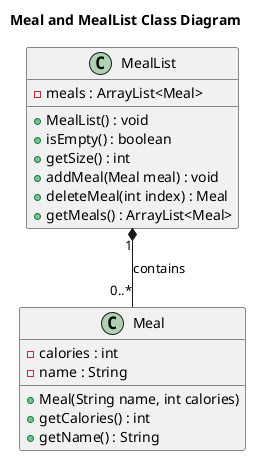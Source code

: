 @startuml
title Meal and MealList Class Diagram

class Meal {
    - calories : int
    - name : String
    + Meal(String name, int calories)
    + getCalories() : int
    + getName() : String
}

class MealList {
    - meals : ArrayList<Meal>
    + MealList() : void
    + isEmpty() : boolean
    + getSize() : int
    + addMeal(Meal meal) : void
    + deleteMeal(int index) : Meal
    + getMeals() : ArrayList<Meal>
}

MealList "1" *-- "0..*" Meal : contains

@enduml
